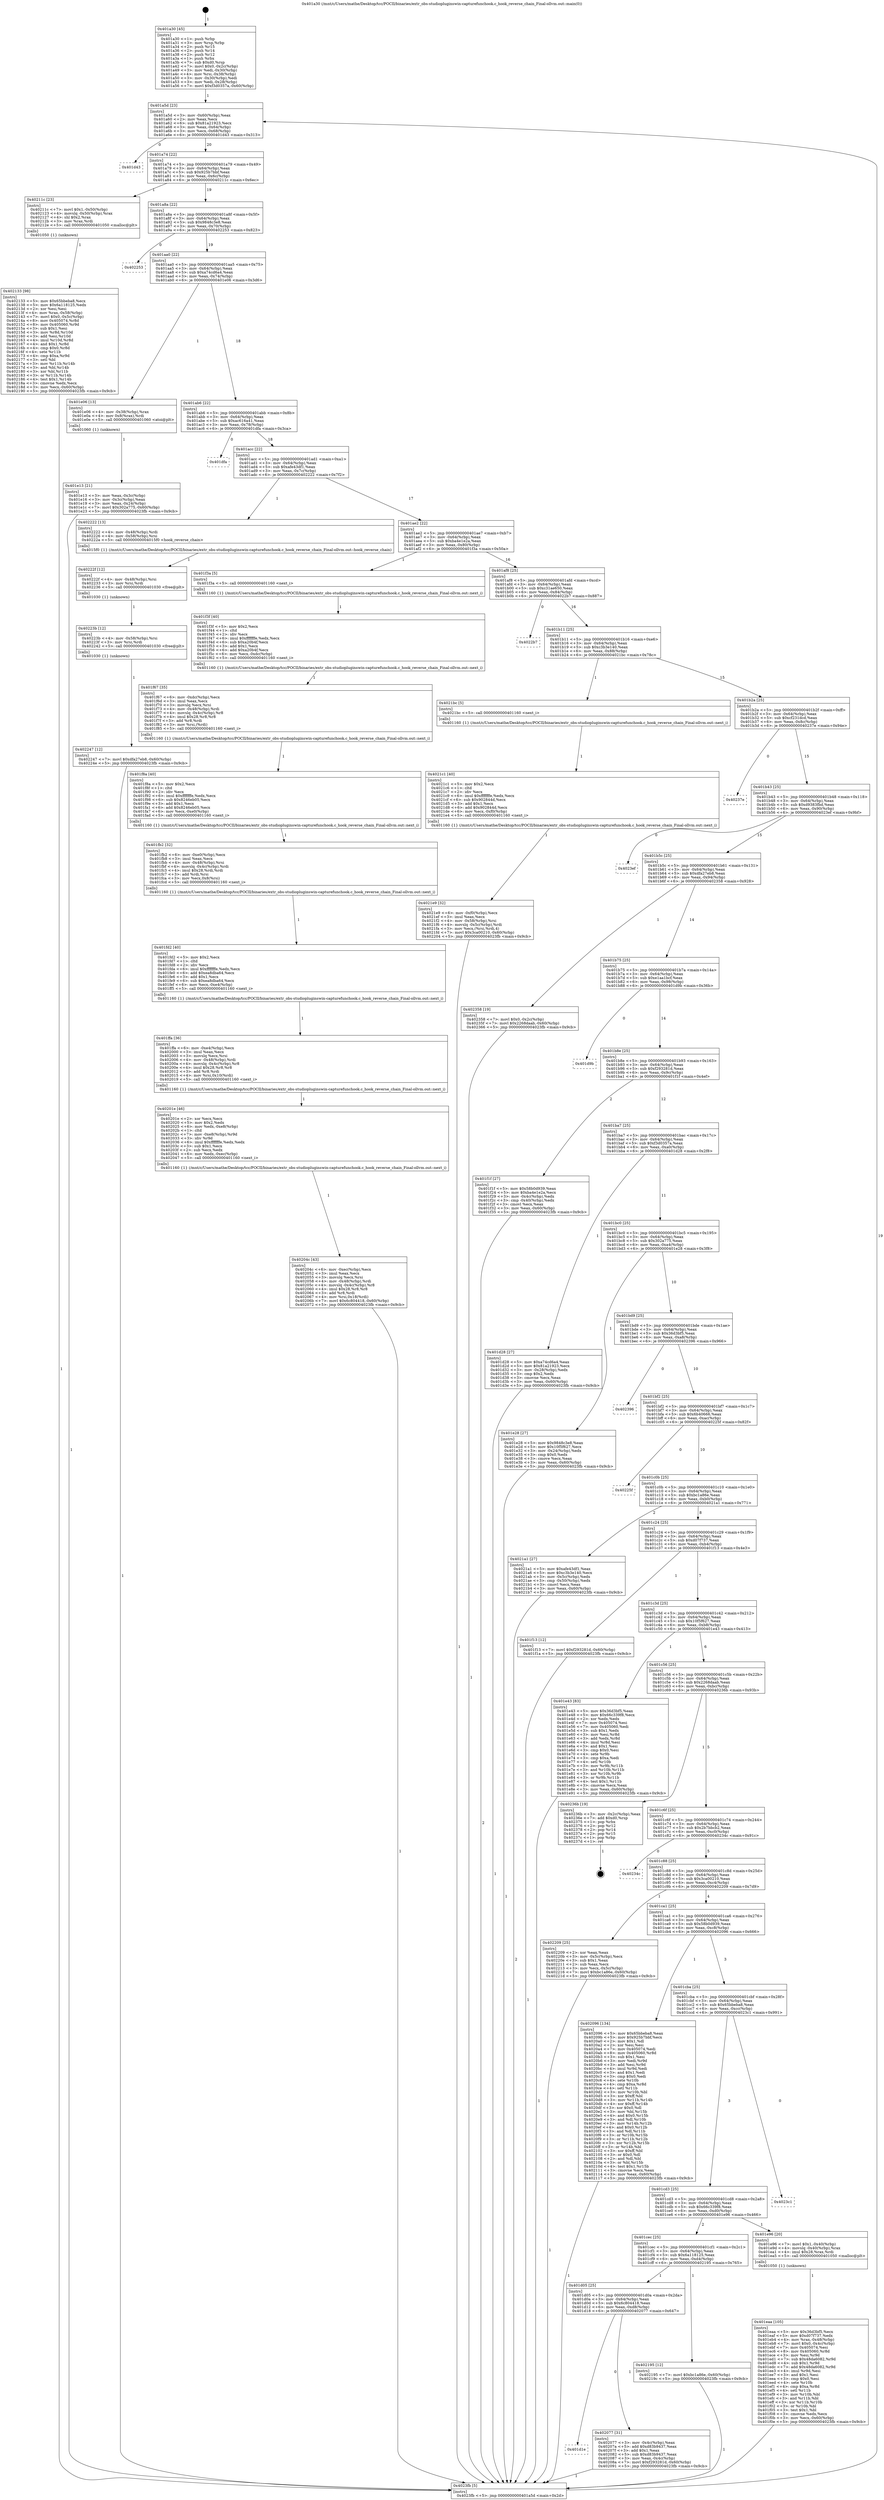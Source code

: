 digraph "0x401a30" {
  label = "0x401a30 (/mnt/c/Users/mathe/Desktop/tcc/POCII/binaries/extr_obs-studiopluginswin-capturefunchook.c_hook_reverse_chain_Final-ollvm.out::main(0))"
  labelloc = "t"
  node[shape=record]

  Entry [label="",width=0.3,height=0.3,shape=circle,fillcolor=black,style=filled]
  "0x401a5d" [label="{
     0x401a5d [23]\l
     | [instrs]\l
     &nbsp;&nbsp;0x401a5d \<+3\>: mov -0x60(%rbp),%eax\l
     &nbsp;&nbsp;0x401a60 \<+2\>: mov %eax,%ecx\l
     &nbsp;&nbsp;0x401a62 \<+6\>: sub $0x81a21923,%ecx\l
     &nbsp;&nbsp;0x401a68 \<+3\>: mov %eax,-0x64(%rbp)\l
     &nbsp;&nbsp;0x401a6b \<+3\>: mov %ecx,-0x68(%rbp)\l
     &nbsp;&nbsp;0x401a6e \<+6\>: je 0000000000401d43 \<main+0x313\>\l
  }"]
  "0x401d43" [label="{
     0x401d43\l
  }", style=dashed]
  "0x401a74" [label="{
     0x401a74 [22]\l
     | [instrs]\l
     &nbsp;&nbsp;0x401a74 \<+5\>: jmp 0000000000401a79 \<main+0x49\>\l
     &nbsp;&nbsp;0x401a79 \<+3\>: mov -0x64(%rbp),%eax\l
     &nbsp;&nbsp;0x401a7c \<+5\>: sub $0x925b7bbf,%eax\l
     &nbsp;&nbsp;0x401a81 \<+3\>: mov %eax,-0x6c(%rbp)\l
     &nbsp;&nbsp;0x401a84 \<+6\>: je 000000000040211c \<main+0x6ec\>\l
  }"]
  Exit [label="",width=0.3,height=0.3,shape=circle,fillcolor=black,style=filled,peripheries=2]
  "0x40211c" [label="{
     0x40211c [23]\l
     | [instrs]\l
     &nbsp;&nbsp;0x40211c \<+7\>: movl $0x1,-0x50(%rbp)\l
     &nbsp;&nbsp;0x402123 \<+4\>: movslq -0x50(%rbp),%rax\l
     &nbsp;&nbsp;0x402127 \<+4\>: shl $0x2,%rax\l
     &nbsp;&nbsp;0x40212b \<+3\>: mov %rax,%rdi\l
     &nbsp;&nbsp;0x40212e \<+5\>: call 0000000000401050 \<malloc@plt\>\l
     | [calls]\l
     &nbsp;&nbsp;0x401050 \{1\} (unknown)\l
  }"]
  "0x401a8a" [label="{
     0x401a8a [22]\l
     | [instrs]\l
     &nbsp;&nbsp;0x401a8a \<+5\>: jmp 0000000000401a8f \<main+0x5f\>\l
     &nbsp;&nbsp;0x401a8f \<+3\>: mov -0x64(%rbp),%eax\l
     &nbsp;&nbsp;0x401a92 \<+5\>: sub $0x9848c3e8,%eax\l
     &nbsp;&nbsp;0x401a97 \<+3\>: mov %eax,-0x70(%rbp)\l
     &nbsp;&nbsp;0x401a9a \<+6\>: je 0000000000402253 \<main+0x823\>\l
  }"]
  "0x402247" [label="{
     0x402247 [12]\l
     | [instrs]\l
     &nbsp;&nbsp;0x402247 \<+7\>: movl $0xdfa27eb8,-0x60(%rbp)\l
     &nbsp;&nbsp;0x40224e \<+5\>: jmp 00000000004023fb \<main+0x9cb\>\l
  }"]
  "0x402253" [label="{
     0x402253\l
  }", style=dashed]
  "0x401aa0" [label="{
     0x401aa0 [22]\l
     | [instrs]\l
     &nbsp;&nbsp;0x401aa0 \<+5\>: jmp 0000000000401aa5 \<main+0x75\>\l
     &nbsp;&nbsp;0x401aa5 \<+3\>: mov -0x64(%rbp),%eax\l
     &nbsp;&nbsp;0x401aa8 \<+5\>: sub $0xa74cd6a4,%eax\l
     &nbsp;&nbsp;0x401aad \<+3\>: mov %eax,-0x74(%rbp)\l
     &nbsp;&nbsp;0x401ab0 \<+6\>: je 0000000000401e06 \<main+0x3d6\>\l
  }"]
  "0x40223b" [label="{
     0x40223b [12]\l
     | [instrs]\l
     &nbsp;&nbsp;0x40223b \<+4\>: mov -0x58(%rbp),%rsi\l
     &nbsp;&nbsp;0x40223f \<+3\>: mov %rsi,%rdi\l
     &nbsp;&nbsp;0x402242 \<+5\>: call 0000000000401030 \<free@plt\>\l
     | [calls]\l
     &nbsp;&nbsp;0x401030 \{1\} (unknown)\l
  }"]
  "0x401e06" [label="{
     0x401e06 [13]\l
     | [instrs]\l
     &nbsp;&nbsp;0x401e06 \<+4\>: mov -0x38(%rbp),%rax\l
     &nbsp;&nbsp;0x401e0a \<+4\>: mov 0x8(%rax),%rdi\l
     &nbsp;&nbsp;0x401e0e \<+5\>: call 0000000000401060 \<atoi@plt\>\l
     | [calls]\l
     &nbsp;&nbsp;0x401060 \{1\} (unknown)\l
  }"]
  "0x401ab6" [label="{
     0x401ab6 [22]\l
     | [instrs]\l
     &nbsp;&nbsp;0x401ab6 \<+5\>: jmp 0000000000401abb \<main+0x8b\>\l
     &nbsp;&nbsp;0x401abb \<+3\>: mov -0x64(%rbp),%eax\l
     &nbsp;&nbsp;0x401abe \<+5\>: sub $0xac616a41,%eax\l
     &nbsp;&nbsp;0x401ac3 \<+3\>: mov %eax,-0x78(%rbp)\l
     &nbsp;&nbsp;0x401ac6 \<+6\>: je 0000000000401dfa \<main+0x3ca\>\l
  }"]
  "0x40222f" [label="{
     0x40222f [12]\l
     | [instrs]\l
     &nbsp;&nbsp;0x40222f \<+4\>: mov -0x48(%rbp),%rsi\l
     &nbsp;&nbsp;0x402233 \<+3\>: mov %rsi,%rdi\l
     &nbsp;&nbsp;0x402236 \<+5\>: call 0000000000401030 \<free@plt\>\l
     | [calls]\l
     &nbsp;&nbsp;0x401030 \{1\} (unknown)\l
  }"]
  "0x401dfa" [label="{
     0x401dfa\l
  }", style=dashed]
  "0x401acc" [label="{
     0x401acc [22]\l
     | [instrs]\l
     &nbsp;&nbsp;0x401acc \<+5\>: jmp 0000000000401ad1 \<main+0xa1\>\l
     &nbsp;&nbsp;0x401ad1 \<+3\>: mov -0x64(%rbp),%eax\l
     &nbsp;&nbsp;0x401ad4 \<+5\>: sub $0xafe43df1,%eax\l
     &nbsp;&nbsp;0x401ad9 \<+3\>: mov %eax,-0x7c(%rbp)\l
     &nbsp;&nbsp;0x401adc \<+6\>: je 0000000000402222 \<main+0x7f2\>\l
  }"]
  "0x4021e9" [label="{
     0x4021e9 [32]\l
     | [instrs]\l
     &nbsp;&nbsp;0x4021e9 \<+6\>: mov -0xf0(%rbp),%ecx\l
     &nbsp;&nbsp;0x4021ef \<+3\>: imul %eax,%ecx\l
     &nbsp;&nbsp;0x4021f2 \<+4\>: mov -0x58(%rbp),%rsi\l
     &nbsp;&nbsp;0x4021f6 \<+4\>: movslq -0x5c(%rbp),%rdi\l
     &nbsp;&nbsp;0x4021fa \<+3\>: mov %ecx,(%rsi,%rdi,4)\l
     &nbsp;&nbsp;0x4021fd \<+7\>: movl $0x3ca00210,-0x60(%rbp)\l
     &nbsp;&nbsp;0x402204 \<+5\>: jmp 00000000004023fb \<main+0x9cb\>\l
  }"]
  "0x402222" [label="{
     0x402222 [13]\l
     | [instrs]\l
     &nbsp;&nbsp;0x402222 \<+4\>: mov -0x48(%rbp),%rdi\l
     &nbsp;&nbsp;0x402226 \<+4\>: mov -0x58(%rbp),%rsi\l
     &nbsp;&nbsp;0x40222a \<+5\>: call 00000000004015f0 \<hook_reverse_chain\>\l
     | [calls]\l
     &nbsp;&nbsp;0x4015f0 \{1\} (/mnt/c/Users/mathe/Desktop/tcc/POCII/binaries/extr_obs-studiopluginswin-capturefunchook.c_hook_reverse_chain_Final-ollvm.out::hook_reverse_chain)\l
  }"]
  "0x401ae2" [label="{
     0x401ae2 [22]\l
     | [instrs]\l
     &nbsp;&nbsp;0x401ae2 \<+5\>: jmp 0000000000401ae7 \<main+0xb7\>\l
     &nbsp;&nbsp;0x401ae7 \<+3\>: mov -0x64(%rbp),%eax\l
     &nbsp;&nbsp;0x401aea \<+5\>: sub $0xba4e1e2a,%eax\l
     &nbsp;&nbsp;0x401aef \<+3\>: mov %eax,-0x80(%rbp)\l
     &nbsp;&nbsp;0x401af2 \<+6\>: je 0000000000401f3a \<main+0x50a\>\l
  }"]
  "0x4021c1" [label="{
     0x4021c1 [40]\l
     | [instrs]\l
     &nbsp;&nbsp;0x4021c1 \<+5\>: mov $0x2,%ecx\l
     &nbsp;&nbsp;0x4021c6 \<+1\>: cltd\l
     &nbsp;&nbsp;0x4021c7 \<+2\>: idiv %ecx\l
     &nbsp;&nbsp;0x4021c9 \<+6\>: imul $0xfffffffe,%edx,%ecx\l
     &nbsp;&nbsp;0x4021cf \<+6\>: sub $0x902844d,%ecx\l
     &nbsp;&nbsp;0x4021d5 \<+3\>: add $0x1,%ecx\l
     &nbsp;&nbsp;0x4021d8 \<+6\>: add $0x902844d,%ecx\l
     &nbsp;&nbsp;0x4021de \<+6\>: mov %ecx,-0xf0(%rbp)\l
     &nbsp;&nbsp;0x4021e4 \<+5\>: call 0000000000401160 \<next_i\>\l
     | [calls]\l
     &nbsp;&nbsp;0x401160 \{1\} (/mnt/c/Users/mathe/Desktop/tcc/POCII/binaries/extr_obs-studiopluginswin-capturefunchook.c_hook_reverse_chain_Final-ollvm.out::next_i)\l
  }"]
  "0x401f3a" [label="{
     0x401f3a [5]\l
     | [instrs]\l
     &nbsp;&nbsp;0x401f3a \<+5\>: call 0000000000401160 \<next_i\>\l
     | [calls]\l
     &nbsp;&nbsp;0x401160 \{1\} (/mnt/c/Users/mathe/Desktop/tcc/POCII/binaries/extr_obs-studiopluginswin-capturefunchook.c_hook_reverse_chain_Final-ollvm.out::next_i)\l
  }"]
  "0x401af8" [label="{
     0x401af8 [25]\l
     | [instrs]\l
     &nbsp;&nbsp;0x401af8 \<+5\>: jmp 0000000000401afd \<main+0xcd\>\l
     &nbsp;&nbsp;0x401afd \<+3\>: mov -0x64(%rbp),%eax\l
     &nbsp;&nbsp;0x401b00 \<+5\>: sub $0xc31ae650,%eax\l
     &nbsp;&nbsp;0x401b05 \<+6\>: mov %eax,-0x84(%rbp)\l
     &nbsp;&nbsp;0x401b0b \<+6\>: je 00000000004022b7 \<main+0x887\>\l
  }"]
  "0x402133" [label="{
     0x402133 [98]\l
     | [instrs]\l
     &nbsp;&nbsp;0x402133 \<+5\>: mov $0x65bbeba8,%ecx\l
     &nbsp;&nbsp;0x402138 \<+5\>: mov $0x6a118125,%edx\l
     &nbsp;&nbsp;0x40213d \<+2\>: xor %esi,%esi\l
     &nbsp;&nbsp;0x40213f \<+4\>: mov %rax,-0x58(%rbp)\l
     &nbsp;&nbsp;0x402143 \<+7\>: movl $0x0,-0x5c(%rbp)\l
     &nbsp;&nbsp;0x40214a \<+8\>: mov 0x405074,%r8d\l
     &nbsp;&nbsp;0x402152 \<+8\>: mov 0x405060,%r9d\l
     &nbsp;&nbsp;0x40215a \<+3\>: sub $0x1,%esi\l
     &nbsp;&nbsp;0x40215d \<+3\>: mov %r8d,%r10d\l
     &nbsp;&nbsp;0x402160 \<+3\>: add %esi,%r10d\l
     &nbsp;&nbsp;0x402163 \<+4\>: imul %r10d,%r8d\l
     &nbsp;&nbsp;0x402167 \<+4\>: and $0x1,%r8d\l
     &nbsp;&nbsp;0x40216b \<+4\>: cmp $0x0,%r8d\l
     &nbsp;&nbsp;0x40216f \<+4\>: sete %r11b\l
     &nbsp;&nbsp;0x402173 \<+4\>: cmp $0xa,%r9d\l
     &nbsp;&nbsp;0x402177 \<+3\>: setl %bl\l
     &nbsp;&nbsp;0x40217a \<+3\>: mov %r11b,%r14b\l
     &nbsp;&nbsp;0x40217d \<+3\>: and %bl,%r14b\l
     &nbsp;&nbsp;0x402180 \<+3\>: xor %bl,%r11b\l
     &nbsp;&nbsp;0x402183 \<+3\>: or %r11b,%r14b\l
     &nbsp;&nbsp;0x402186 \<+4\>: test $0x1,%r14b\l
     &nbsp;&nbsp;0x40218a \<+3\>: cmovne %edx,%ecx\l
     &nbsp;&nbsp;0x40218d \<+3\>: mov %ecx,-0x60(%rbp)\l
     &nbsp;&nbsp;0x402190 \<+5\>: jmp 00000000004023fb \<main+0x9cb\>\l
  }"]
  "0x4022b7" [label="{
     0x4022b7\l
  }", style=dashed]
  "0x401b11" [label="{
     0x401b11 [25]\l
     | [instrs]\l
     &nbsp;&nbsp;0x401b11 \<+5\>: jmp 0000000000401b16 \<main+0xe6\>\l
     &nbsp;&nbsp;0x401b16 \<+3\>: mov -0x64(%rbp),%eax\l
     &nbsp;&nbsp;0x401b19 \<+5\>: sub $0xc3b3e140,%eax\l
     &nbsp;&nbsp;0x401b1e \<+6\>: mov %eax,-0x88(%rbp)\l
     &nbsp;&nbsp;0x401b24 \<+6\>: je 00000000004021bc \<main+0x78c\>\l
  }"]
  "0x401d1e" [label="{
     0x401d1e\l
  }", style=dashed]
  "0x4021bc" [label="{
     0x4021bc [5]\l
     | [instrs]\l
     &nbsp;&nbsp;0x4021bc \<+5\>: call 0000000000401160 \<next_i\>\l
     | [calls]\l
     &nbsp;&nbsp;0x401160 \{1\} (/mnt/c/Users/mathe/Desktop/tcc/POCII/binaries/extr_obs-studiopluginswin-capturefunchook.c_hook_reverse_chain_Final-ollvm.out::next_i)\l
  }"]
  "0x401b2a" [label="{
     0x401b2a [25]\l
     | [instrs]\l
     &nbsp;&nbsp;0x401b2a \<+5\>: jmp 0000000000401b2f \<main+0xff\>\l
     &nbsp;&nbsp;0x401b2f \<+3\>: mov -0x64(%rbp),%eax\l
     &nbsp;&nbsp;0x401b32 \<+5\>: sub $0xcf231dcd,%eax\l
     &nbsp;&nbsp;0x401b37 \<+6\>: mov %eax,-0x8c(%rbp)\l
     &nbsp;&nbsp;0x401b3d \<+6\>: je 000000000040237e \<main+0x94e\>\l
  }"]
  "0x402077" [label="{
     0x402077 [31]\l
     | [instrs]\l
     &nbsp;&nbsp;0x402077 \<+3\>: mov -0x4c(%rbp),%eax\l
     &nbsp;&nbsp;0x40207a \<+5\>: add $0xd83b9437,%eax\l
     &nbsp;&nbsp;0x40207f \<+3\>: add $0x1,%eax\l
     &nbsp;&nbsp;0x402082 \<+5\>: sub $0xd83b9437,%eax\l
     &nbsp;&nbsp;0x402087 \<+3\>: mov %eax,-0x4c(%rbp)\l
     &nbsp;&nbsp;0x40208a \<+7\>: movl $0xf293281d,-0x60(%rbp)\l
     &nbsp;&nbsp;0x402091 \<+5\>: jmp 00000000004023fb \<main+0x9cb\>\l
  }"]
  "0x40237e" [label="{
     0x40237e\l
  }", style=dashed]
  "0x401b43" [label="{
     0x401b43 [25]\l
     | [instrs]\l
     &nbsp;&nbsp;0x401b43 \<+5\>: jmp 0000000000401b48 \<main+0x118\>\l
     &nbsp;&nbsp;0x401b48 \<+3\>: mov -0x64(%rbp),%eax\l
     &nbsp;&nbsp;0x401b4b \<+5\>: sub $0xd9383fbd,%eax\l
     &nbsp;&nbsp;0x401b50 \<+6\>: mov %eax,-0x90(%rbp)\l
     &nbsp;&nbsp;0x401b56 \<+6\>: je 00000000004023ef \<main+0x9bf\>\l
  }"]
  "0x401d05" [label="{
     0x401d05 [25]\l
     | [instrs]\l
     &nbsp;&nbsp;0x401d05 \<+5\>: jmp 0000000000401d0a \<main+0x2da\>\l
     &nbsp;&nbsp;0x401d0a \<+3\>: mov -0x64(%rbp),%eax\l
     &nbsp;&nbsp;0x401d0d \<+5\>: sub $0x6c804418,%eax\l
     &nbsp;&nbsp;0x401d12 \<+6\>: mov %eax,-0xd8(%rbp)\l
     &nbsp;&nbsp;0x401d18 \<+6\>: je 0000000000402077 \<main+0x647\>\l
  }"]
  "0x4023ef" [label="{
     0x4023ef\l
  }", style=dashed]
  "0x401b5c" [label="{
     0x401b5c [25]\l
     | [instrs]\l
     &nbsp;&nbsp;0x401b5c \<+5\>: jmp 0000000000401b61 \<main+0x131\>\l
     &nbsp;&nbsp;0x401b61 \<+3\>: mov -0x64(%rbp),%eax\l
     &nbsp;&nbsp;0x401b64 \<+5\>: sub $0xdfa27eb8,%eax\l
     &nbsp;&nbsp;0x401b69 \<+6\>: mov %eax,-0x94(%rbp)\l
     &nbsp;&nbsp;0x401b6f \<+6\>: je 0000000000402358 \<main+0x928\>\l
  }"]
  "0x402195" [label="{
     0x402195 [12]\l
     | [instrs]\l
     &nbsp;&nbsp;0x402195 \<+7\>: movl $0xbc1a86e,-0x60(%rbp)\l
     &nbsp;&nbsp;0x40219c \<+5\>: jmp 00000000004023fb \<main+0x9cb\>\l
  }"]
  "0x402358" [label="{
     0x402358 [19]\l
     | [instrs]\l
     &nbsp;&nbsp;0x402358 \<+7\>: movl $0x0,-0x2c(%rbp)\l
     &nbsp;&nbsp;0x40235f \<+7\>: movl $0x2268daab,-0x60(%rbp)\l
     &nbsp;&nbsp;0x402366 \<+5\>: jmp 00000000004023fb \<main+0x9cb\>\l
  }"]
  "0x401b75" [label="{
     0x401b75 [25]\l
     | [instrs]\l
     &nbsp;&nbsp;0x401b75 \<+5\>: jmp 0000000000401b7a \<main+0x14a\>\l
     &nbsp;&nbsp;0x401b7a \<+3\>: mov -0x64(%rbp),%eax\l
     &nbsp;&nbsp;0x401b7d \<+5\>: sub $0xe1aa1bcf,%eax\l
     &nbsp;&nbsp;0x401b82 \<+6\>: mov %eax,-0x98(%rbp)\l
     &nbsp;&nbsp;0x401b88 \<+6\>: je 0000000000401d9b \<main+0x36b\>\l
  }"]
  "0x40204c" [label="{
     0x40204c [43]\l
     | [instrs]\l
     &nbsp;&nbsp;0x40204c \<+6\>: mov -0xec(%rbp),%ecx\l
     &nbsp;&nbsp;0x402052 \<+3\>: imul %eax,%ecx\l
     &nbsp;&nbsp;0x402055 \<+3\>: movslq %ecx,%rsi\l
     &nbsp;&nbsp;0x402058 \<+4\>: mov -0x48(%rbp),%rdi\l
     &nbsp;&nbsp;0x40205c \<+4\>: movslq -0x4c(%rbp),%r8\l
     &nbsp;&nbsp;0x402060 \<+4\>: imul $0x28,%r8,%r8\l
     &nbsp;&nbsp;0x402064 \<+3\>: add %r8,%rdi\l
     &nbsp;&nbsp;0x402067 \<+4\>: mov %rsi,0x18(%rdi)\l
     &nbsp;&nbsp;0x40206b \<+7\>: movl $0x6c804418,-0x60(%rbp)\l
     &nbsp;&nbsp;0x402072 \<+5\>: jmp 00000000004023fb \<main+0x9cb\>\l
  }"]
  "0x401d9b" [label="{
     0x401d9b\l
  }", style=dashed]
  "0x401b8e" [label="{
     0x401b8e [25]\l
     | [instrs]\l
     &nbsp;&nbsp;0x401b8e \<+5\>: jmp 0000000000401b93 \<main+0x163\>\l
     &nbsp;&nbsp;0x401b93 \<+3\>: mov -0x64(%rbp),%eax\l
     &nbsp;&nbsp;0x401b96 \<+5\>: sub $0xf293281d,%eax\l
     &nbsp;&nbsp;0x401b9b \<+6\>: mov %eax,-0x9c(%rbp)\l
     &nbsp;&nbsp;0x401ba1 \<+6\>: je 0000000000401f1f \<main+0x4ef\>\l
  }"]
  "0x40201e" [label="{
     0x40201e [46]\l
     | [instrs]\l
     &nbsp;&nbsp;0x40201e \<+2\>: xor %ecx,%ecx\l
     &nbsp;&nbsp;0x402020 \<+5\>: mov $0x2,%edx\l
     &nbsp;&nbsp;0x402025 \<+6\>: mov %edx,-0xe8(%rbp)\l
     &nbsp;&nbsp;0x40202b \<+1\>: cltd\l
     &nbsp;&nbsp;0x40202c \<+7\>: mov -0xe8(%rbp),%r9d\l
     &nbsp;&nbsp;0x402033 \<+3\>: idiv %r9d\l
     &nbsp;&nbsp;0x402036 \<+6\>: imul $0xfffffffe,%edx,%edx\l
     &nbsp;&nbsp;0x40203c \<+3\>: sub $0x1,%ecx\l
     &nbsp;&nbsp;0x40203f \<+2\>: sub %ecx,%edx\l
     &nbsp;&nbsp;0x402041 \<+6\>: mov %edx,-0xec(%rbp)\l
     &nbsp;&nbsp;0x402047 \<+5\>: call 0000000000401160 \<next_i\>\l
     | [calls]\l
     &nbsp;&nbsp;0x401160 \{1\} (/mnt/c/Users/mathe/Desktop/tcc/POCII/binaries/extr_obs-studiopluginswin-capturefunchook.c_hook_reverse_chain_Final-ollvm.out::next_i)\l
  }"]
  "0x401f1f" [label="{
     0x401f1f [27]\l
     | [instrs]\l
     &nbsp;&nbsp;0x401f1f \<+5\>: mov $0x58b0d939,%eax\l
     &nbsp;&nbsp;0x401f24 \<+5\>: mov $0xba4e1e2a,%ecx\l
     &nbsp;&nbsp;0x401f29 \<+3\>: mov -0x4c(%rbp),%edx\l
     &nbsp;&nbsp;0x401f2c \<+3\>: cmp -0x40(%rbp),%edx\l
     &nbsp;&nbsp;0x401f2f \<+3\>: cmovl %ecx,%eax\l
     &nbsp;&nbsp;0x401f32 \<+3\>: mov %eax,-0x60(%rbp)\l
     &nbsp;&nbsp;0x401f35 \<+5\>: jmp 00000000004023fb \<main+0x9cb\>\l
  }"]
  "0x401ba7" [label="{
     0x401ba7 [25]\l
     | [instrs]\l
     &nbsp;&nbsp;0x401ba7 \<+5\>: jmp 0000000000401bac \<main+0x17c\>\l
     &nbsp;&nbsp;0x401bac \<+3\>: mov -0x64(%rbp),%eax\l
     &nbsp;&nbsp;0x401baf \<+5\>: sub $0xf3d0357a,%eax\l
     &nbsp;&nbsp;0x401bb4 \<+6\>: mov %eax,-0xa0(%rbp)\l
     &nbsp;&nbsp;0x401bba \<+6\>: je 0000000000401d28 \<main+0x2f8\>\l
  }"]
  "0x401ffa" [label="{
     0x401ffa [36]\l
     | [instrs]\l
     &nbsp;&nbsp;0x401ffa \<+6\>: mov -0xe4(%rbp),%ecx\l
     &nbsp;&nbsp;0x402000 \<+3\>: imul %eax,%ecx\l
     &nbsp;&nbsp;0x402003 \<+3\>: movslq %ecx,%rsi\l
     &nbsp;&nbsp;0x402006 \<+4\>: mov -0x48(%rbp),%rdi\l
     &nbsp;&nbsp;0x40200a \<+4\>: movslq -0x4c(%rbp),%r8\l
     &nbsp;&nbsp;0x40200e \<+4\>: imul $0x28,%r8,%r8\l
     &nbsp;&nbsp;0x402012 \<+3\>: add %r8,%rdi\l
     &nbsp;&nbsp;0x402015 \<+4\>: mov %rsi,0x10(%rdi)\l
     &nbsp;&nbsp;0x402019 \<+5\>: call 0000000000401160 \<next_i\>\l
     | [calls]\l
     &nbsp;&nbsp;0x401160 \{1\} (/mnt/c/Users/mathe/Desktop/tcc/POCII/binaries/extr_obs-studiopluginswin-capturefunchook.c_hook_reverse_chain_Final-ollvm.out::next_i)\l
  }"]
  "0x401d28" [label="{
     0x401d28 [27]\l
     | [instrs]\l
     &nbsp;&nbsp;0x401d28 \<+5\>: mov $0xa74cd6a4,%eax\l
     &nbsp;&nbsp;0x401d2d \<+5\>: mov $0x81a21923,%ecx\l
     &nbsp;&nbsp;0x401d32 \<+3\>: mov -0x28(%rbp),%edx\l
     &nbsp;&nbsp;0x401d35 \<+3\>: cmp $0x2,%edx\l
     &nbsp;&nbsp;0x401d38 \<+3\>: cmovne %ecx,%eax\l
     &nbsp;&nbsp;0x401d3b \<+3\>: mov %eax,-0x60(%rbp)\l
     &nbsp;&nbsp;0x401d3e \<+5\>: jmp 00000000004023fb \<main+0x9cb\>\l
  }"]
  "0x401bc0" [label="{
     0x401bc0 [25]\l
     | [instrs]\l
     &nbsp;&nbsp;0x401bc0 \<+5\>: jmp 0000000000401bc5 \<main+0x195\>\l
     &nbsp;&nbsp;0x401bc5 \<+3\>: mov -0x64(%rbp),%eax\l
     &nbsp;&nbsp;0x401bc8 \<+5\>: sub $0x302a775,%eax\l
     &nbsp;&nbsp;0x401bcd \<+6\>: mov %eax,-0xa4(%rbp)\l
     &nbsp;&nbsp;0x401bd3 \<+6\>: je 0000000000401e28 \<main+0x3f8\>\l
  }"]
  "0x4023fb" [label="{
     0x4023fb [5]\l
     | [instrs]\l
     &nbsp;&nbsp;0x4023fb \<+5\>: jmp 0000000000401a5d \<main+0x2d\>\l
  }"]
  "0x401a30" [label="{
     0x401a30 [45]\l
     | [instrs]\l
     &nbsp;&nbsp;0x401a30 \<+1\>: push %rbp\l
     &nbsp;&nbsp;0x401a31 \<+3\>: mov %rsp,%rbp\l
     &nbsp;&nbsp;0x401a34 \<+2\>: push %r15\l
     &nbsp;&nbsp;0x401a36 \<+2\>: push %r14\l
     &nbsp;&nbsp;0x401a38 \<+2\>: push %r12\l
     &nbsp;&nbsp;0x401a3a \<+1\>: push %rbx\l
     &nbsp;&nbsp;0x401a3b \<+7\>: sub $0xd0,%rsp\l
     &nbsp;&nbsp;0x401a42 \<+7\>: movl $0x0,-0x2c(%rbp)\l
     &nbsp;&nbsp;0x401a49 \<+3\>: mov %edi,-0x30(%rbp)\l
     &nbsp;&nbsp;0x401a4c \<+4\>: mov %rsi,-0x38(%rbp)\l
     &nbsp;&nbsp;0x401a50 \<+3\>: mov -0x30(%rbp),%edi\l
     &nbsp;&nbsp;0x401a53 \<+3\>: mov %edi,-0x28(%rbp)\l
     &nbsp;&nbsp;0x401a56 \<+7\>: movl $0xf3d0357a,-0x60(%rbp)\l
  }"]
  "0x401e13" [label="{
     0x401e13 [21]\l
     | [instrs]\l
     &nbsp;&nbsp;0x401e13 \<+3\>: mov %eax,-0x3c(%rbp)\l
     &nbsp;&nbsp;0x401e16 \<+3\>: mov -0x3c(%rbp),%eax\l
     &nbsp;&nbsp;0x401e19 \<+3\>: mov %eax,-0x24(%rbp)\l
     &nbsp;&nbsp;0x401e1c \<+7\>: movl $0x302a775,-0x60(%rbp)\l
     &nbsp;&nbsp;0x401e23 \<+5\>: jmp 00000000004023fb \<main+0x9cb\>\l
  }"]
  "0x401fd2" [label="{
     0x401fd2 [40]\l
     | [instrs]\l
     &nbsp;&nbsp;0x401fd2 \<+5\>: mov $0x2,%ecx\l
     &nbsp;&nbsp;0x401fd7 \<+1\>: cltd\l
     &nbsp;&nbsp;0x401fd8 \<+2\>: idiv %ecx\l
     &nbsp;&nbsp;0x401fda \<+6\>: imul $0xfffffffe,%edx,%ecx\l
     &nbsp;&nbsp;0x401fe0 \<+6\>: add $0xea8dba64,%ecx\l
     &nbsp;&nbsp;0x401fe6 \<+3\>: add $0x1,%ecx\l
     &nbsp;&nbsp;0x401fe9 \<+6\>: sub $0xea8dba64,%ecx\l
     &nbsp;&nbsp;0x401fef \<+6\>: mov %ecx,-0xe4(%rbp)\l
     &nbsp;&nbsp;0x401ff5 \<+5\>: call 0000000000401160 \<next_i\>\l
     | [calls]\l
     &nbsp;&nbsp;0x401160 \{1\} (/mnt/c/Users/mathe/Desktop/tcc/POCII/binaries/extr_obs-studiopluginswin-capturefunchook.c_hook_reverse_chain_Final-ollvm.out::next_i)\l
  }"]
  "0x401e28" [label="{
     0x401e28 [27]\l
     | [instrs]\l
     &nbsp;&nbsp;0x401e28 \<+5\>: mov $0x9848c3e8,%eax\l
     &nbsp;&nbsp;0x401e2d \<+5\>: mov $0x10f5f627,%ecx\l
     &nbsp;&nbsp;0x401e32 \<+3\>: mov -0x24(%rbp),%edx\l
     &nbsp;&nbsp;0x401e35 \<+3\>: cmp $0x0,%edx\l
     &nbsp;&nbsp;0x401e38 \<+3\>: cmove %ecx,%eax\l
     &nbsp;&nbsp;0x401e3b \<+3\>: mov %eax,-0x60(%rbp)\l
     &nbsp;&nbsp;0x401e3e \<+5\>: jmp 00000000004023fb \<main+0x9cb\>\l
  }"]
  "0x401bd9" [label="{
     0x401bd9 [25]\l
     | [instrs]\l
     &nbsp;&nbsp;0x401bd9 \<+5\>: jmp 0000000000401bde \<main+0x1ae\>\l
     &nbsp;&nbsp;0x401bde \<+3\>: mov -0x64(%rbp),%eax\l
     &nbsp;&nbsp;0x401be1 \<+5\>: sub $0x36d3bf5,%eax\l
     &nbsp;&nbsp;0x401be6 \<+6\>: mov %eax,-0xa8(%rbp)\l
     &nbsp;&nbsp;0x401bec \<+6\>: je 0000000000402396 \<main+0x966\>\l
  }"]
  "0x401fb2" [label="{
     0x401fb2 [32]\l
     | [instrs]\l
     &nbsp;&nbsp;0x401fb2 \<+6\>: mov -0xe0(%rbp),%ecx\l
     &nbsp;&nbsp;0x401fb8 \<+3\>: imul %eax,%ecx\l
     &nbsp;&nbsp;0x401fbb \<+4\>: mov -0x48(%rbp),%rsi\l
     &nbsp;&nbsp;0x401fbf \<+4\>: movslq -0x4c(%rbp),%rdi\l
     &nbsp;&nbsp;0x401fc3 \<+4\>: imul $0x28,%rdi,%rdi\l
     &nbsp;&nbsp;0x401fc7 \<+3\>: add %rdi,%rsi\l
     &nbsp;&nbsp;0x401fca \<+3\>: mov %ecx,0x8(%rsi)\l
     &nbsp;&nbsp;0x401fcd \<+5\>: call 0000000000401160 \<next_i\>\l
     | [calls]\l
     &nbsp;&nbsp;0x401160 \{1\} (/mnt/c/Users/mathe/Desktop/tcc/POCII/binaries/extr_obs-studiopluginswin-capturefunchook.c_hook_reverse_chain_Final-ollvm.out::next_i)\l
  }"]
  "0x402396" [label="{
     0x402396\l
  }", style=dashed]
  "0x401bf2" [label="{
     0x401bf2 [25]\l
     | [instrs]\l
     &nbsp;&nbsp;0x401bf2 \<+5\>: jmp 0000000000401bf7 \<main+0x1c7\>\l
     &nbsp;&nbsp;0x401bf7 \<+3\>: mov -0x64(%rbp),%eax\l
     &nbsp;&nbsp;0x401bfa \<+5\>: sub $0x6b40666,%eax\l
     &nbsp;&nbsp;0x401bff \<+6\>: mov %eax,-0xac(%rbp)\l
     &nbsp;&nbsp;0x401c05 \<+6\>: je 000000000040225f \<main+0x82f\>\l
  }"]
  "0x401f8a" [label="{
     0x401f8a [40]\l
     | [instrs]\l
     &nbsp;&nbsp;0x401f8a \<+5\>: mov $0x2,%ecx\l
     &nbsp;&nbsp;0x401f8f \<+1\>: cltd\l
     &nbsp;&nbsp;0x401f90 \<+2\>: idiv %ecx\l
     &nbsp;&nbsp;0x401f92 \<+6\>: imul $0xfffffffe,%edx,%ecx\l
     &nbsp;&nbsp;0x401f98 \<+6\>: sub $0x8246eb05,%ecx\l
     &nbsp;&nbsp;0x401f9e \<+3\>: add $0x1,%ecx\l
     &nbsp;&nbsp;0x401fa1 \<+6\>: add $0x8246eb05,%ecx\l
     &nbsp;&nbsp;0x401fa7 \<+6\>: mov %ecx,-0xe0(%rbp)\l
     &nbsp;&nbsp;0x401fad \<+5\>: call 0000000000401160 \<next_i\>\l
     | [calls]\l
     &nbsp;&nbsp;0x401160 \{1\} (/mnt/c/Users/mathe/Desktop/tcc/POCII/binaries/extr_obs-studiopluginswin-capturefunchook.c_hook_reverse_chain_Final-ollvm.out::next_i)\l
  }"]
  "0x40225f" [label="{
     0x40225f\l
  }", style=dashed]
  "0x401c0b" [label="{
     0x401c0b [25]\l
     | [instrs]\l
     &nbsp;&nbsp;0x401c0b \<+5\>: jmp 0000000000401c10 \<main+0x1e0\>\l
     &nbsp;&nbsp;0x401c10 \<+3\>: mov -0x64(%rbp),%eax\l
     &nbsp;&nbsp;0x401c13 \<+5\>: sub $0xbc1a86e,%eax\l
     &nbsp;&nbsp;0x401c18 \<+6\>: mov %eax,-0xb0(%rbp)\l
     &nbsp;&nbsp;0x401c1e \<+6\>: je 00000000004021a1 \<main+0x771\>\l
  }"]
  "0x401f67" [label="{
     0x401f67 [35]\l
     | [instrs]\l
     &nbsp;&nbsp;0x401f67 \<+6\>: mov -0xdc(%rbp),%ecx\l
     &nbsp;&nbsp;0x401f6d \<+3\>: imul %eax,%ecx\l
     &nbsp;&nbsp;0x401f70 \<+3\>: movslq %ecx,%rsi\l
     &nbsp;&nbsp;0x401f73 \<+4\>: mov -0x48(%rbp),%rdi\l
     &nbsp;&nbsp;0x401f77 \<+4\>: movslq -0x4c(%rbp),%r8\l
     &nbsp;&nbsp;0x401f7b \<+4\>: imul $0x28,%r8,%r8\l
     &nbsp;&nbsp;0x401f7f \<+3\>: add %r8,%rdi\l
     &nbsp;&nbsp;0x401f82 \<+3\>: mov %rsi,(%rdi)\l
     &nbsp;&nbsp;0x401f85 \<+5\>: call 0000000000401160 \<next_i\>\l
     | [calls]\l
     &nbsp;&nbsp;0x401160 \{1\} (/mnt/c/Users/mathe/Desktop/tcc/POCII/binaries/extr_obs-studiopluginswin-capturefunchook.c_hook_reverse_chain_Final-ollvm.out::next_i)\l
  }"]
  "0x4021a1" [label="{
     0x4021a1 [27]\l
     | [instrs]\l
     &nbsp;&nbsp;0x4021a1 \<+5\>: mov $0xafe43df1,%eax\l
     &nbsp;&nbsp;0x4021a6 \<+5\>: mov $0xc3b3e140,%ecx\l
     &nbsp;&nbsp;0x4021ab \<+3\>: mov -0x5c(%rbp),%edx\l
     &nbsp;&nbsp;0x4021ae \<+3\>: cmp -0x50(%rbp),%edx\l
     &nbsp;&nbsp;0x4021b1 \<+3\>: cmovl %ecx,%eax\l
     &nbsp;&nbsp;0x4021b4 \<+3\>: mov %eax,-0x60(%rbp)\l
     &nbsp;&nbsp;0x4021b7 \<+5\>: jmp 00000000004023fb \<main+0x9cb\>\l
  }"]
  "0x401c24" [label="{
     0x401c24 [25]\l
     | [instrs]\l
     &nbsp;&nbsp;0x401c24 \<+5\>: jmp 0000000000401c29 \<main+0x1f9\>\l
     &nbsp;&nbsp;0x401c29 \<+3\>: mov -0x64(%rbp),%eax\l
     &nbsp;&nbsp;0x401c2c \<+5\>: sub $0xd07f737,%eax\l
     &nbsp;&nbsp;0x401c31 \<+6\>: mov %eax,-0xb4(%rbp)\l
     &nbsp;&nbsp;0x401c37 \<+6\>: je 0000000000401f13 \<main+0x4e3\>\l
  }"]
  "0x401f3f" [label="{
     0x401f3f [40]\l
     | [instrs]\l
     &nbsp;&nbsp;0x401f3f \<+5\>: mov $0x2,%ecx\l
     &nbsp;&nbsp;0x401f44 \<+1\>: cltd\l
     &nbsp;&nbsp;0x401f45 \<+2\>: idiv %ecx\l
     &nbsp;&nbsp;0x401f47 \<+6\>: imul $0xfffffffe,%edx,%ecx\l
     &nbsp;&nbsp;0x401f4d \<+6\>: sub $0xa20b4f,%ecx\l
     &nbsp;&nbsp;0x401f53 \<+3\>: add $0x1,%ecx\l
     &nbsp;&nbsp;0x401f56 \<+6\>: add $0xa20b4f,%ecx\l
     &nbsp;&nbsp;0x401f5c \<+6\>: mov %ecx,-0xdc(%rbp)\l
     &nbsp;&nbsp;0x401f62 \<+5\>: call 0000000000401160 \<next_i\>\l
     | [calls]\l
     &nbsp;&nbsp;0x401160 \{1\} (/mnt/c/Users/mathe/Desktop/tcc/POCII/binaries/extr_obs-studiopluginswin-capturefunchook.c_hook_reverse_chain_Final-ollvm.out::next_i)\l
  }"]
  "0x401f13" [label="{
     0x401f13 [12]\l
     | [instrs]\l
     &nbsp;&nbsp;0x401f13 \<+7\>: movl $0xf293281d,-0x60(%rbp)\l
     &nbsp;&nbsp;0x401f1a \<+5\>: jmp 00000000004023fb \<main+0x9cb\>\l
  }"]
  "0x401c3d" [label="{
     0x401c3d [25]\l
     | [instrs]\l
     &nbsp;&nbsp;0x401c3d \<+5\>: jmp 0000000000401c42 \<main+0x212\>\l
     &nbsp;&nbsp;0x401c42 \<+3\>: mov -0x64(%rbp),%eax\l
     &nbsp;&nbsp;0x401c45 \<+5\>: sub $0x10f5f627,%eax\l
     &nbsp;&nbsp;0x401c4a \<+6\>: mov %eax,-0xb8(%rbp)\l
     &nbsp;&nbsp;0x401c50 \<+6\>: je 0000000000401e43 \<main+0x413\>\l
  }"]
  "0x401eaa" [label="{
     0x401eaa [105]\l
     | [instrs]\l
     &nbsp;&nbsp;0x401eaa \<+5\>: mov $0x36d3bf5,%ecx\l
     &nbsp;&nbsp;0x401eaf \<+5\>: mov $0xd07f737,%edx\l
     &nbsp;&nbsp;0x401eb4 \<+4\>: mov %rax,-0x48(%rbp)\l
     &nbsp;&nbsp;0x401eb8 \<+7\>: movl $0x0,-0x4c(%rbp)\l
     &nbsp;&nbsp;0x401ebf \<+7\>: mov 0x405074,%esi\l
     &nbsp;&nbsp;0x401ec6 \<+8\>: mov 0x405060,%r8d\l
     &nbsp;&nbsp;0x401ece \<+3\>: mov %esi,%r9d\l
     &nbsp;&nbsp;0x401ed1 \<+7\>: sub $0x48da6082,%r9d\l
     &nbsp;&nbsp;0x401ed8 \<+4\>: sub $0x1,%r9d\l
     &nbsp;&nbsp;0x401edc \<+7\>: add $0x48da6082,%r9d\l
     &nbsp;&nbsp;0x401ee3 \<+4\>: imul %r9d,%esi\l
     &nbsp;&nbsp;0x401ee7 \<+3\>: and $0x1,%esi\l
     &nbsp;&nbsp;0x401eea \<+3\>: cmp $0x0,%esi\l
     &nbsp;&nbsp;0x401eed \<+4\>: sete %r10b\l
     &nbsp;&nbsp;0x401ef1 \<+4\>: cmp $0xa,%r8d\l
     &nbsp;&nbsp;0x401ef5 \<+4\>: setl %r11b\l
     &nbsp;&nbsp;0x401ef9 \<+3\>: mov %r10b,%bl\l
     &nbsp;&nbsp;0x401efc \<+3\>: and %r11b,%bl\l
     &nbsp;&nbsp;0x401eff \<+3\>: xor %r11b,%r10b\l
     &nbsp;&nbsp;0x401f02 \<+3\>: or %r10b,%bl\l
     &nbsp;&nbsp;0x401f05 \<+3\>: test $0x1,%bl\l
     &nbsp;&nbsp;0x401f08 \<+3\>: cmovne %edx,%ecx\l
     &nbsp;&nbsp;0x401f0b \<+3\>: mov %ecx,-0x60(%rbp)\l
     &nbsp;&nbsp;0x401f0e \<+5\>: jmp 00000000004023fb \<main+0x9cb\>\l
  }"]
  "0x401e43" [label="{
     0x401e43 [83]\l
     | [instrs]\l
     &nbsp;&nbsp;0x401e43 \<+5\>: mov $0x36d3bf5,%eax\l
     &nbsp;&nbsp;0x401e48 \<+5\>: mov $0x66c339f8,%ecx\l
     &nbsp;&nbsp;0x401e4d \<+2\>: xor %edx,%edx\l
     &nbsp;&nbsp;0x401e4f \<+7\>: mov 0x405074,%esi\l
     &nbsp;&nbsp;0x401e56 \<+7\>: mov 0x405060,%edi\l
     &nbsp;&nbsp;0x401e5d \<+3\>: sub $0x1,%edx\l
     &nbsp;&nbsp;0x401e60 \<+3\>: mov %esi,%r8d\l
     &nbsp;&nbsp;0x401e63 \<+3\>: add %edx,%r8d\l
     &nbsp;&nbsp;0x401e66 \<+4\>: imul %r8d,%esi\l
     &nbsp;&nbsp;0x401e6a \<+3\>: and $0x1,%esi\l
     &nbsp;&nbsp;0x401e6d \<+3\>: cmp $0x0,%esi\l
     &nbsp;&nbsp;0x401e70 \<+4\>: sete %r9b\l
     &nbsp;&nbsp;0x401e74 \<+3\>: cmp $0xa,%edi\l
     &nbsp;&nbsp;0x401e77 \<+4\>: setl %r10b\l
     &nbsp;&nbsp;0x401e7b \<+3\>: mov %r9b,%r11b\l
     &nbsp;&nbsp;0x401e7e \<+3\>: and %r10b,%r11b\l
     &nbsp;&nbsp;0x401e81 \<+3\>: xor %r10b,%r9b\l
     &nbsp;&nbsp;0x401e84 \<+3\>: or %r9b,%r11b\l
     &nbsp;&nbsp;0x401e87 \<+4\>: test $0x1,%r11b\l
     &nbsp;&nbsp;0x401e8b \<+3\>: cmovne %ecx,%eax\l
     &nbsp;&nbsp;0x401e8e \<+3\>: mov %eax,-0x60(%rbp)\l
     &nbsp;&nbsp;0x401e91 \<+5\>: jmp 00000000004023fb \<main+0x9cb\>\l
  }"]
  "0x401c56" [label="{
     0x401c56 [25]\l
     | [instrs]\l
     &nbsp;&nbsp;0x401c56 \<+5\>: jmp 0000000000401c5b \<main+0x22b\>\l
     &nbsp;&nbsp;0x401c5b \<+3\>: mov -0x64(%rbp),%eax\l
     &nbsp;&nbsp;0x401c5e \<+5\>: sub $0x2268daab,%eax\l
     &nbsp;&nbsp;0x401c63 \<+6\>: mov %eax,-0xbc(%rbp)\l
     &nbsp;&nbsp;0x401c69 \<+6\>: je 000000000040236b \<main+0x93b\>\l
  }"]
  "0x401cec" [label="{
     0x401cec [25]\l
     | [instrs]\l
     &nbsp;&nbsp;0x401cec \<+5\>: jmp 0000000000401cf1 \<main+0x2c1\>\l
     &nbsp;&nbsp;0x401cf1 \<+3\>: mov -0x64(%rbp),%eax\l
     &nbsp;&nbsp;0x401cf4 \<+5\>: sub $0x6a118125,%eax\l
     &nbsp;&nbsp;0x401cf9 \<+6\>: mov %eax,-0xd4(%rbp)\l
     &nbsp;&nbsp;0x401cff \<+6\>: je 0000000000402195 \<main+0x765\>\l
  }"]
  "0x40236b" [label="{
     0x40236b [19]\l
     | [instrs]\l
     &nbsp;&nbsp;0x40236b \<+3\>: mov -0x2c(%rbp),%eax\l
     &nbsp;&nbsp;0x40236e \<+7\>: add $0xd0,%rsp\l
     &nbsp;&nbsp;0x402375 \<+1\>: pop %rbx\l
     &nbsp;&nbsp;0x402376 \<+2\>: pop %r12\l
     &nbsp;&nbsp;0x402378 \<+2\>: pop %r14\l
     &nbsp;&nbsp;0x40237a \<+2\>: pop %r15\l
     &nbsp;&nbsp;0x40237c \<+1\>: pop %rbp\l
     &nbsp;&nbsp;0x40237d \<+1\>: ret\l
  }"]
  "0x401c6f" [label="{
     0x401c6f [25]\l
     | [instrs]\l
     &nbsp;&nbsp;0x401c6f \<+5\>: jmp 0000000000401c74 \<main+0x244\>\l
     &nbsp;&nbsp;0x401c74 \<+3\>: mov -0x64(%rbp),%eax\l
     &nbsp;&nbsp;0x401c77 \<+5\>: sub $0x2b7bbcb2,%eax\l
     &nbsp;&nbsp;0x401c7c \<+6\>: mov %eax,-0xc0(%rbp)\l
     &nbsp;&nbsp;0x401c82 \<+6\>: je 000000000040234c \<main+0x91c\>\l
  }"]
  "0x401e96" [label="{
     0x401e96 [20]\l
     | [instrs]\l
     &nbsp;&nbsp;0x401e96 \<+7\>: movl $0x1,-0x40(%rbp)\l
     &nbsp;&nbsp;0x401e9d \<+4\>: movslq -0x40(%rbp),%rax\l
     &nbsp;&nbsp;0x401ea1 \<+4\>: imul $0x28,%rax,%rdi\l
     &nbsp;&nbsp;0x401ea5 \<+5\>: call 0000000000401050 \<malloc@plt\>\l
     | [calls]\l
     &nbsp;&nbsp;0x401050 \{1\} (unknown)\l
  }"]
  "0x40234c" [label="{
     0x40234c\l
  }", style=dashed]
  "0x401c88" [label="{
     0x401c88 [25]\l
     | [instrs]\l
     &nbsp;&nbsp;0x401c88 \<+5\>: jmp 0000000000401c8d \<main+0x25d\>\l
     &nbsp;&nbsp;0x401c8d \<+3\>: mov -0x64(%rbp),%eax\l
     &nbsp;&nbsp;0x401c90 \<+5\>: sub $0x3ca00210,%eax\l
     &nbsp;&nbsp;0x401c95 \<+6\>: mov %eax,-0xc4(%rbp)\l
     &nbsp;&nbsp;0x401c9b \<+6\>: je 0000000000402209 \<main+0x7d9\>\l
  }"]
  "0x401cd3" [label="{
     0x401cd3 [25]\l
     | [instrs]\l
     &nbsp;&nbsp;0x401cd3 \<+5\>: jmp 0000000000401cd8 \<main+0x2a8\>\l
     &nbsp;&nbsp;0x401cd8 \<+3\>: mov -0x64(%rbp),%eax\l
     &nbsp;&nbsp;0x401cdb \<+5\>: sub $0x66c339f8,%eax\l
     &nbsp;&nbsp;0x401ce0 \<+6\>: mov %eax,-0xd0(%rbp)\l
     &nbsp;&nbsp;0x401ce6 \<+6\>: je 0000000000401e96 \<main+0x466\>\l
  }"]
  "0x402209" [label="{
     0x402209 [25]\l
     | [instrs]\l
     &nbsp;&nbsp;0x402209 \<+2\>: xor %eax,%eax\l
     &nbsp;&nbsp;0x40220b \<+3\>: mov -0x5c(%rbp),%ecx\l
     &nbsp;&nbsp;0x40220e \<+3\>: sub $0x1,%eax\l
     &nbsp;&nbsp;0x402211 \<+2\>: sub %eax,%ecx\l
     &nbsp;&nbsp;0x402213 \<+3\>: mov %ecx,-0x5c(%rbp)\l
     &nbsp;&nbsp;0x402216 \<+7\>: movl $0xbc1a86e,-0x60(%rbp)\l
     &nbsp;&nbsp;0x40221d \<+5\>: jmp 00000000004023fb \<main+0x9cb\>\l
  }"]
  "0x401ca1" [label="{
     0x401ca1 [25]\l
     | [instrs]\l
     &nbsp;&nbsp;0x401ca1 \<+5\>: jmp 0000000000401ca6 \<main+0x276\>\l
     &nbsp;&nbsp;0x401ca6 \<+3\>: mov -0x64(%rbp),%eax\l
     &nbsp;&nbsp;0x401ca9 \<+5\>: sub $0x58b0d939,%eax\l
     &nbsp;&nbsp;0x401cae \<+6\>: mov %eax,-0xc8(%rbp)\l
     &nbsp;&nbsp;0x401cb4 \<+6\>: je 0000000000402096 \<main+0x666\>\l
  }"]
  "0x4023c1" [label="{
     0x4023c1\l
  }", style=dashed]
  "0x402096" [label="{
     0x402096 [134]\l
     | [instrs]\l
     &nbsp;&nbsp;0x402096 \<+5\>: mov $0x65bbeba8,%eax\l
     &nbsp;&nbsp;0x40209b \<+5\>: mov $0x925b7bbf,%ecx\l
     &nbsp;&nbsp;0x4020a0 \<+2\>: mov $0x1,%dl\l
     &nbsp;&nbsp;0x4020a2 \<+2\>: xor %esi,%esi\l
     &nbsp;&nbsp;0x4020a4 \<+7\>: mov 0x405074,%edi\l
     &nbsp;&nbsp;0x4020ab \<+8\>: mov 0x405060,%r8d\l
     &nbsp;&nbsp;0x4020b3 \<+3\>: sub $0x1,%esi\l
     &nbsp;&nbsp;0x4020b6 \<+3\>: mov %edi,%r9d\l
     &nbsp;&nbsp;0x4020b9 \<+3\>: add %esi,%r9d\l
     &nbsp;&nbsp;0x4020bc \<+4\>: imul %r9d,%edi\l
     &nbsp;&nbsp;0x4020c0 \<+3\>: and $0x1,%edi\l
     &nbsp;&nbsp;0x4020c3 \<+3\>: cmp $0x0,%edi\l
     &nbsp;&nbsp;0x4020c6 \<+4\>: sete %r10b\l
     &nbsp;&nbsp;0x4020ca \<+4\>: cmp $0xa,%r8d\l
     &nbsp;&nbsp;0x4020ce \<+4\>: setl %r11b\l
     &nbsp;&nbsp;0x4020d2 \<+3\>: mov %r10b,%bl\l
     &nbsp;&nbsp;0x4020d5 \<+3\>: xor $0xff,%bl\l
     &nbsp;&nbsp;0x4020d8 \<+3\>: mov %r11b,%r14b\l
     &nbsp;&nbsp;0x4020db \<+4\>: xor $0xff,%r14b\l
     &nbsp;&nbsp;0x4020df \<+3\>: xor $0x0,%dl\l
     &nbsp;&nbsp;0x4020e2 \<+3\>: mov %bl,%r15b\l
     &nbsp;&nbsp;0x4020e5 \<+4\>: and $0x0,%r15b\l
     &nbsp;&nbsp;0x4020e9 \<+3\>: and %dl,%r10b\l
     &nbsp;&nbsp;0x4020ec \<+3\>: mov %r14b,%r12b\l
     &nbsp;&nbsp;0x4020ef \<+4\>: and $0x0,%r12b\l
     &nbsp;&nbsp;0x4020f3 \<+3\>: and %dl,%r11b\l
     &nbsp;&nbsp;0x4020f6 \<+3\>: or %r10b,%r15b\l
     &nbsp;&nbsp;0x4020f9 \<+3\>: or %r11b,%r12b\l
     &nbsp;&nbsp;0x4020fc \<+3\>: xor %r12b,%r15b\l
     &nbsp;&nbsp;0x4020ff \<+3\>: or %r14b,%bl\l
     &nbsp;&nbsp;0x402102 \<+3\>: xor $0xff,%bl\l
     &nbsp;&nbsp;0x402105 \<+3\>: or $0x0,%dl\l
     &nbsp;&nbsp;0x402108 \<+2\>: and %dl,%bl\l
     &nbsp;&nbsp;0x40210a \<+3\>: or %bl,%r15b\l
     &nbsp;&nbsp;0x40210d \<+4\>: test $0x1,%r15b\l
     &nbsp;&nbsp;0x402111 \<+3\>: cmovne %ecx,%eax\l
     &nbsp;&nbsp;0x402114 \<+3\>: mov %eax,-0x60(%rbp)\l
     &nbsp;&nbsp;0x402117 \<+5\>: jmp 00000000004023fb \<main+0x9cb\>\l
  }"]
  "0x401cba" [label="{
     0x401cba [25]\l
     | [instrs]\l
     &nbsp;&nbsp;0x401cba \<+5\>: jmp 0000000000401cbf \<main+0x28f\>\l
     &nbsp;&nbsp;0x401cbf \<+3\>: mov -0x64(%rbp),%eax\l
     &nbsp;&nbsp;0x401cc2 \<+5\>: sub $0x65bbeba8,%eax\l
     &nbsp;&nbsp;0x401cc7 \<+6\>: mov %eax,-0xcc(%rbp)\l
     &nbsp;&nbsp;0x401ccd \<+6\>: je 00000000004023c1 \<main+0x991\>\l
  }"]
  Entry -> "0x401a30" [label=" 1"]
  "0x401a5d" -> "0x401d43" [label=" 0"]
  "0x401a5d" -> "0x401a74" [label=" 20"]
  "0x40236b" -> Exit [label=" 1"]
  "0x401a74" -> "0x40211c" [label=" 1"]
  "0x401a74" -> "0x401a8a" [label=" 19"]
  "0x402358" -> "0x4023fb" [label=" 1"]
  "0x401a8a" -> "0x402253" [label=" 0"]
  "0x401a8a" -> "0x401aa0" [label=" 19"]
  "0x402247" -> "0x4023fb" [label=" 1"]
  "0x401aa0" -> "0x401e06" [label=" 1"]
  "0x401aa0" -> "0x401ab6" [label=" 18"]
  "0x40223b" -> "0x402247" [label=" 1"]
  "0x401ab6" -> "0x401dfa" [label=" 0"]
  "0x401ab6" -> "0x401acc" [label=" 18"]
  "0x40222f" -> "0x40223b" [label=" 1"]
  "0x401acc" -> "0x402222" [label=" 1"]
  "0x401acc" -> "0x401ae2" [label=" 17"]
  "0x402222" -> "0x40222f" [label=" 1"]
  "0x401ae2" -> "0x401f3a" [label=" 1"]
  "0x401ae2" -> "0x401af8" [label=" 16"]
  "0x402209" -> "0x4023fb" [label=" 1"]
  "0x401af8" -> "0x4022b7" [label=" 0"]
  "0x401af8" -> "0x401b11" [label=" 16"]
  "0x4021e9" -> "0x4023fb" [label=" 1"]
  "0x401b11" -> "0x4021bc" [label=" 1"]
  "0x401b11" -> "0x401b2a" [label=" 15"]
  "0x4021c1" -> "0x4021e9" [label=" 1"]
  "0x401b2a" -> "0x40237e" [label=" 0"]
  "0x401b2a" -> "0x401b43" [label=" 15"]
  "0x4021bc" -> "0x4021c1" [label=" 1"]
  "0x401b43" -> "0x4023ef" [label=" 0"]
  "0x401b43" -> "0x401b5c" [label=" 15"]
  "0x402195" -> "0x4023fb" [label=" 1"]
  "0x401b5c" -> "0x402358" [label=" 1"]
  "0x401b5c" -> "0x401b75" [label=" 14"]
  "0x402133" -> "0x4023fb" [label=" 1"]
  "0x401b75" -> "0x401d9b" [label=" 0"]
  "0x401b75" -> "0x401b8e" [label=" 14"]
  "0x402096" -> "0x4023fb" [label=" 1"]
  "0x401b8e" -> "0x401f1f" [label=" 2"]
  "0x401b8e" -> "0x401ba7" [label=" 12"]
  "0x402077" -> "0x4023fb" [label=" 1"]
  "0x401ba7" -> "0x401d28" [label=" 1"]
  "0x401ba7" -> "0x401bc0" [label=" 11"]
  "0x401d28" -> "0x4023fb" [label=" 1"]
  "0x401a30" -> "0x401a5d" [label=" 1"]
  "0x4023fb" -> "0x401a5d" [label=" 19"]
  "0x401e06" -> "0x401e13" [label=" 1"]
  "0x401e13" -> "0x4023fb" [label=" 1"]
  "0x401d05" -> "0x401d1e" [label=" 0"]
  "0x401bc0" -> "0x401e28" [label=" 1"]
  "0x401bc0" -> "0x401bd9" [label=" 10"]
  "0x401e28" -> "0x4023fb" [label=" 1"]
  "0x401d05" -> "0x402077" [label=" 1"]
  "0x401bd9" -> "0x402396" [label=" 0"]
  "0x401bd9" -> "0x401bf2" [label=" 10"]
  "0x4021a1" -> "0x4023fb" [label=" 2"]
  "0x401bf2" -> "0x40225f" [label=" 0"]
  "0x401bf2" -> "0x401c0b" [label=" 10"]
  "0x401cec" -> "0x401d05" [label=" 1"]
  "0x401c0b" -> "0x4021a1" [label=" 2"]
  "0x401c0b" -> "0x401c24" [label=" 8"]
  "0x401cec" -> "0x402195" [label=" 1"]
  "0x401c24" -> "0x401f13" [label=" 1"]
  "0x401c24" -> "0x401c3d" [label=" 7"]
  "0x40211c" -> "0x402133" [label=" 1"]
  "0x401c3d" -> "0x401e43" [label=" 1"]
  "0x401c3d" -> "0x401c56" [label=" 6"]
  "0x401e43" -> "0x4023fb" [label=" 1"]
  "0x40204c" -> "0x4023fb" [label=" 1"]
  "0x401c56" -> "0x40236b" [label=" 1"]
  "0x401c56" -> "0x401c6f" [label=" 5"]
  "0x40201e" -> "0x40204c" [label=" 1"]
  "0x401c6f" -> "0x40234c" [label=" 0"]
  "0x401c6f" -> "0x401c88" [label=" 5"]
  "0x401ffa" -> "0x40201e" [label=" 1"]
  "0x401c88" -> "0x402209" [label=" 1"]
  "0x401c88" -> "0x401ca1" [label=" 4"]
  "0x401fb2" -> "0x401fd2" [label=" 1"]
  "0x401ca1" -> "0x402096" [label=" 1"]
  "0x401ca1" -> "0x401cba" [label=" 3"]
  "0x401f8a" -> "0x401fb2" [label=" 1"]
  "0x401cba" -> "0x4023c1" [label=" 0"]
  "0x401cba" -> "0x401cd3" [label=" 3"]
  "0x401fd2" -> "0x401ffa" [label=" 1"]
  "0x401cd3" -> "0x401e96" [label=" 1"]
  "0x401cd3" -> "0x401cec" [label=" 2"]
  "0x401e96" -> "0x401eaa" [label=" 1"]
  "0x401eaa" -> "0x4023fb" [label=" 1"]
  "0x401f13" -> "0x4023fb" [label=" 1"]
  "0x401f1f" -> "0x4023fb" [label=" 2"]
  "0x401f3a" -> "0x401f3f" [label=" 1"]
  "0x401f3f" -> "0x401f67" [label=" 1"]
  "0x401f67" -> "0x401f8a" [label=" 1"]
}
